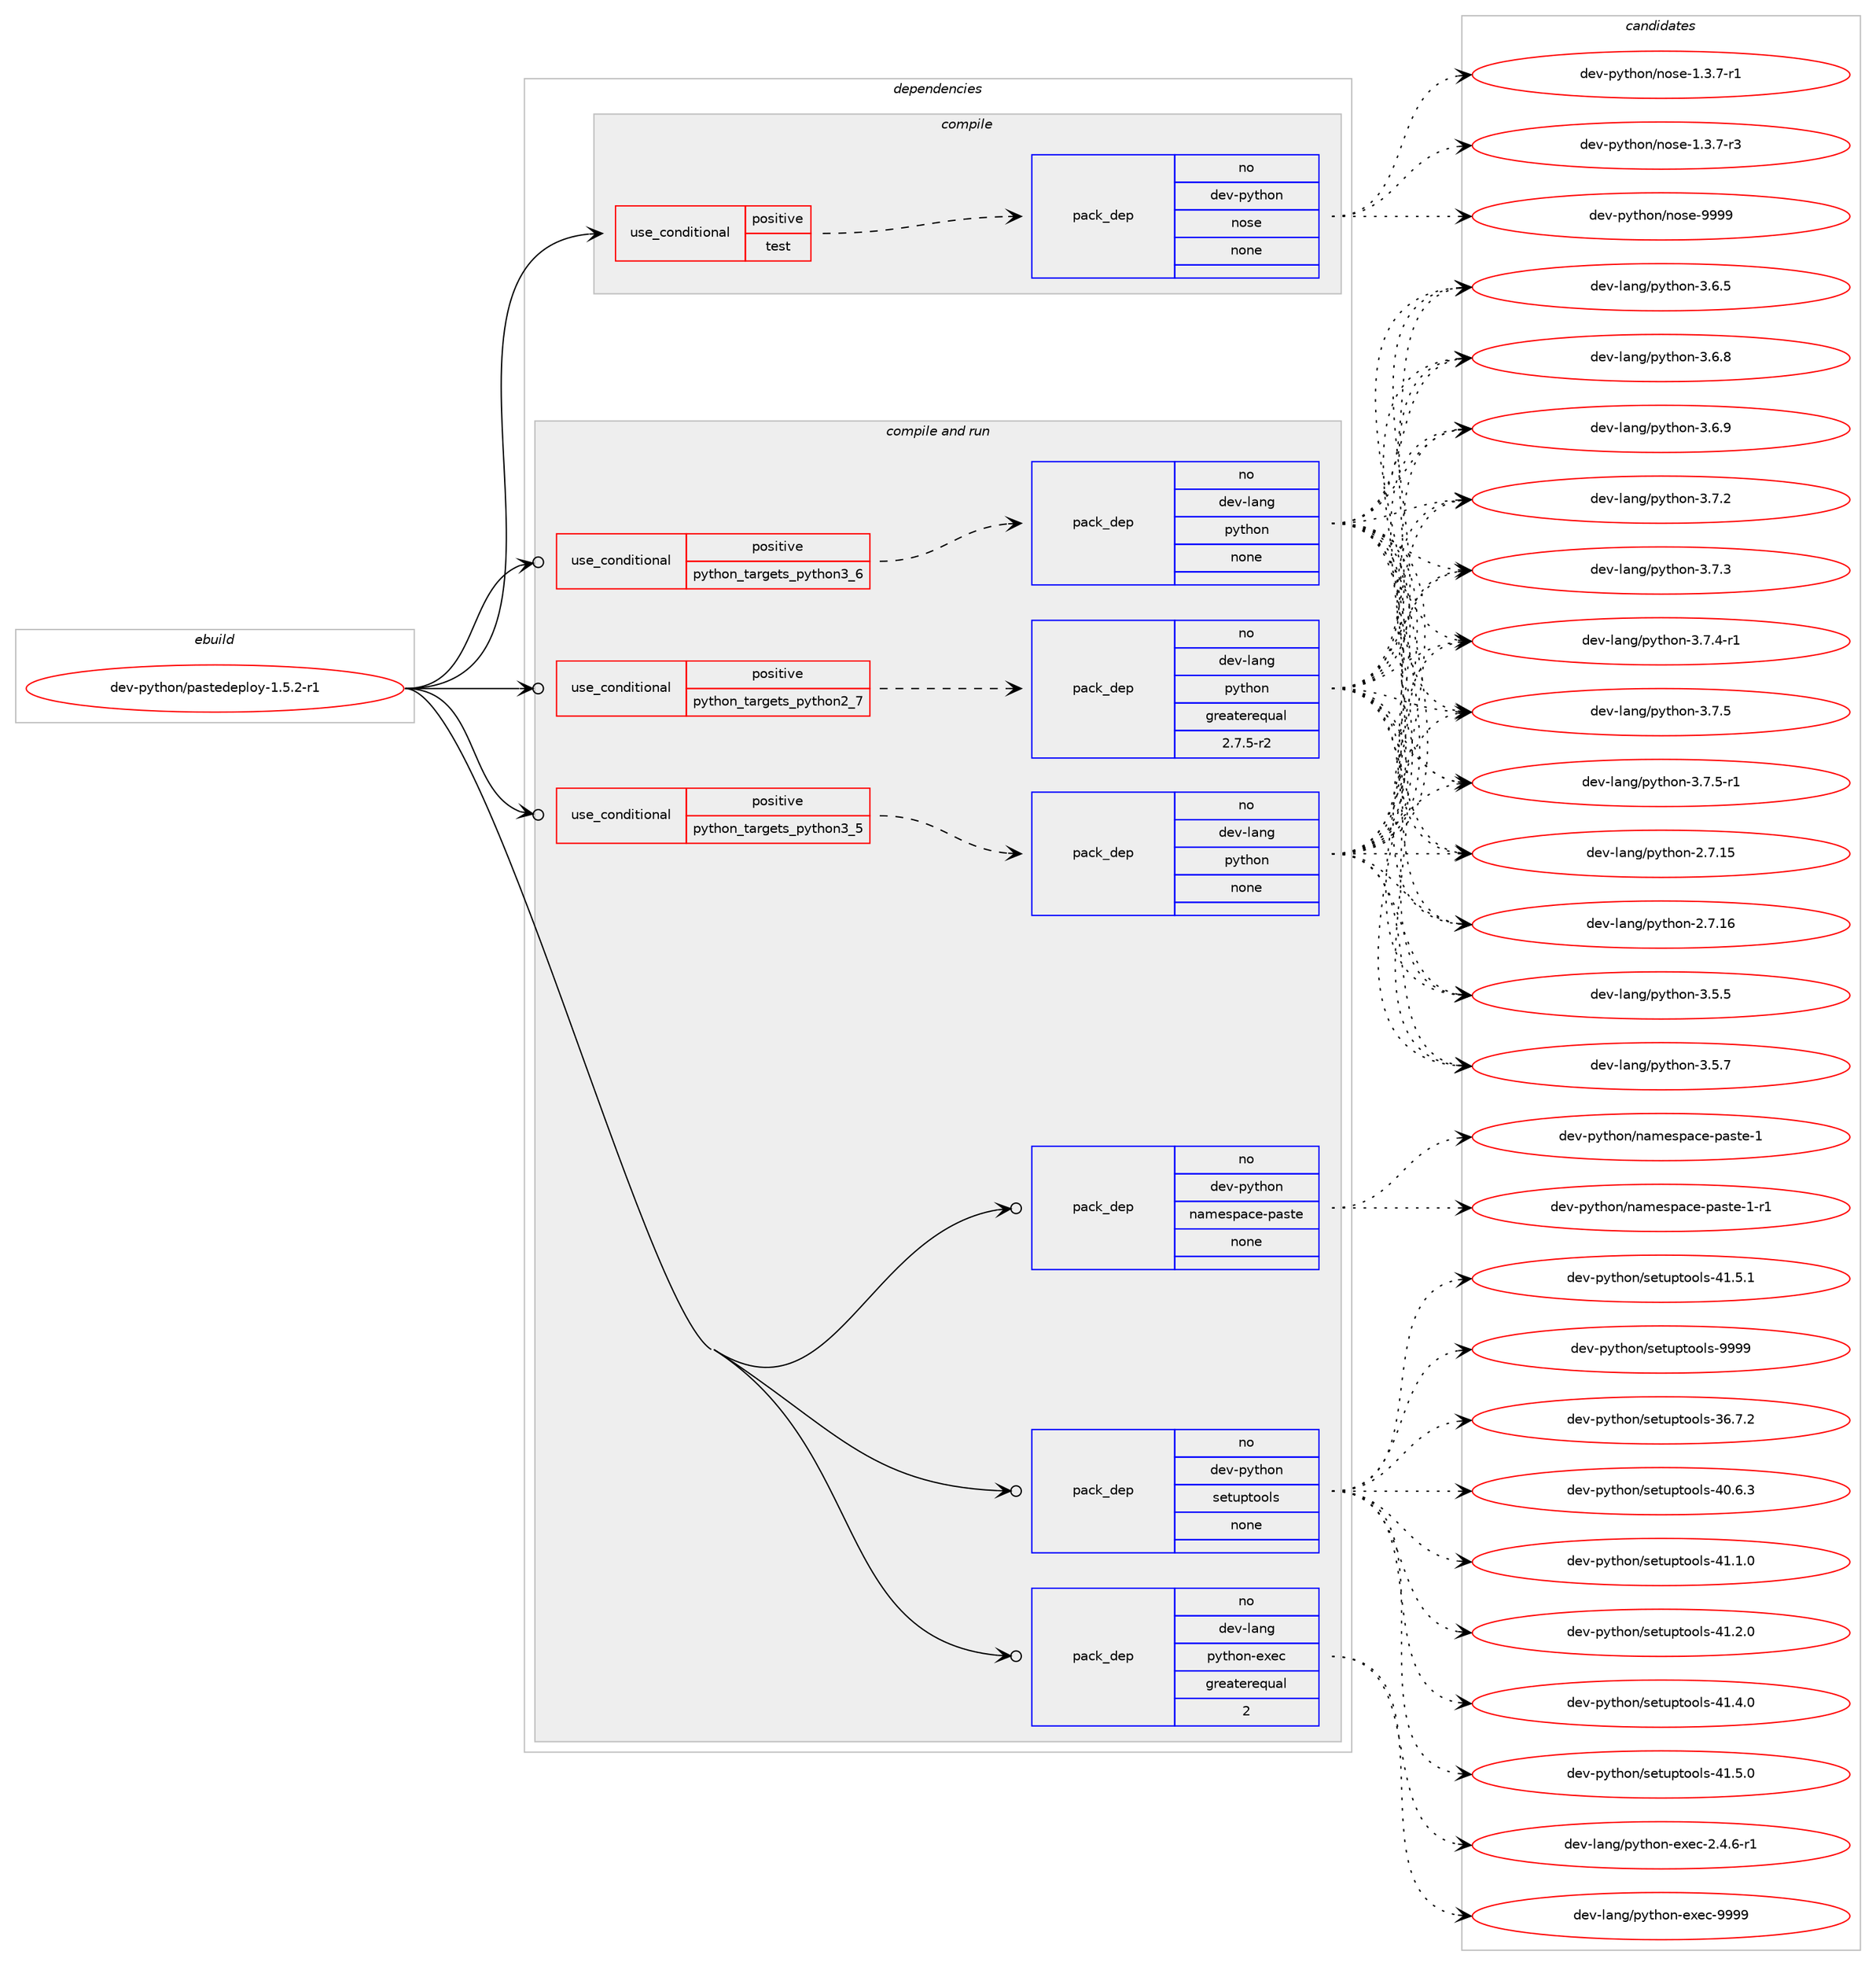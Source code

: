 digraph prolog {

# *************
# Graph options
# *************

newrank=true;
concentrate=true;
compound=true;
graph [rankdir=LR,fontname=Helvetica,fontsize=10,ranksep=1.5];#, ranksep=2.5, nodesep=0.2];
edge  [arrowhead=vee];
node  [fontname=Helvetica,fontsize=10];

# **********
# The ebuild
# **********

subgraph cluster_leftcol {
color=gray;
rank=same;
label=<<i>ebuild</i>>;
id [label="dev-python/pastedeploy-1.5.2-r1", color=red, width=4, href="../dev-python/pastedeploy-1.5.2-r1.svg"];
}

# ****************
# The dependencies
# ****************

subgraph cluster_midcol {
color=gray;
label=<<i>dependencies</i>>;
subgraph cluster_compile {
fillcolor="#eeeeee";
style=filled;
label=<<i>compile</i>>;
subgraph cond144150 {
dependency620903 [label=<<TABLE BORDER="0" CELLBORDER="1" CELLSPACING="0" CELLPADDING="4"><TR><TD ROWSPAN="3" CELLPADDING="10">use_conditional</TD></TR><TR><TD>positive</TD></TR><TR><TD>test</TD></TR></TABLE>>, shape=none, color=red];
subgraph pack464913 {
dependency620904 [label=<<TABLE BORDER="0" CELLBORDER="1" CELLSPACING="0" CELLPADDING="4" WIDTH="220"><TR><TD ROWSPAN="6" CELLPADDING="30">pack_dep</TD></TR><TR><TD WIDTH="110">no</TD></TR><TR><TD>dev-python</TD></TR><TR><TD>nose</TD></TR><TR><TD>none</TD></TR><TR><TD></TD></TR></TABLE>>, shape=none, color=blue];
}
dependency620903:e -> dependency620904:w [weight=20,style="dashed",arrowhead="vee"];
}
id:e -> dependency620903:w [weight=20,style="solid",arrowhead="vee"];
}
subgraph cluster_compileandrun {
fillcolor="#eeeeee";
style=filled;
label=<<i>compile and run</i>>;
subgraph cond144151 {
dependency620905 [label=<<TABLE BORDER="0" CELLBORDER="1" CELLSPACING="0" CELLPADDING="4"><TR><TD ROWSPAN="3" CELLPADDING="10">use_conditional</TD></TR><TR><TD>positive</TD></TR><TR><TD>python_targets_python2_7</TD></TR></TABLE>>, shape=none, color=red];
subgraph pack464914 {
dependency620906 [label=<<TABLE BORDER="0" CELLBORDER="1" CELLSPACING="0" CELLPADDING="4" WIDTH="220"><TR><TD ROWSPAN="6" CELLPADDING="30">pack_dep</TD></TR><TR><TD WIDTH="110">no</TD></TR><TR><TD>dev-lang</TD></TR><TR><TD>python</TD></TR><TR><TD>greaterequal</TD></TR><TR><TD>2.7.5-r2</TD></TR></TABLE>>, shape=none, color=blue];
}
dependency620905:e -> dependency620906:w [weight=20,style="dashed",arrowhead="vee"];
}
id:e -> dependency620905:w [weight=20,style="solid",arrowhead="odotvee"];
subgraph cond144152 {
dependency620907 [label=<<TABLE BORDER="0" CELLBORDER="1" CELLSPACING="0" CELLPADDING="4"><TR><TD ROWSPAN="3" CELLPADDING="10">use_conditional</TD></TR><TR><TD>positive</TD></TR><TR><TD>python_targets_python3_5</TD></TR></TABLE>>, shape=none, color=red];
subgraph pack464915 {
dependency620908 [label=<<TABLE BORDER="0" CELLBORDER="1" CELLSPACING="0" CELLPADDING="4" WIDTH="220"><TR><TD ROWSPAN="6" CELLPADDING="30">pack_dep</TD></TR><TR><TD WIDTH="110">no</TD></TR><TR><TD>dev-lang</TD></TR><TR><TD>python</TD></TR><TR><TD>none</TD></TR><TR><TD></TD></TR></TABLE>>, shape=none, color=blue];
}
dependency620907:e -> dependency620908:w [weight=20,style="dashed",arrowhead="vee"];
}
id:e -> dependency620907:w [weight=20,style="solid",arrowhead="odotvee"];
subgraph cond144153 {
dependency620909 [label=<<TABLE BORDER="0" CELLBORDER="1" CELLSPACING="0" CELLPADDING="4"><TR><TD ROWSPAN="3" CELLPADDING="10">use_conditional</TD></TR><TR><TD>positive</TD></TR><TR><TD>python_targets_python3_6</TD></TR></TABLE>>, shape=none, color=red];
subgraph pack464916 {
dependency620910 [label=<<TABLE BORDER="0" CELLBORDER="1" CELLSPACING="0" CELLPADDING="4" WIDTH="220"><TR><TD ROWSPAN="6" CELLPADDING="30">pack_dep</TD></TR><TR><TD WIDTH="110">no</TD></TR><TR><TD>dev-lang</TD></TR><TR><TD>python</TD></TR><TR><TD>none</TD></TR><TR><TD></TD></TR></TABLE>>, shape=none, color=blue];
}
dependency620909:e -> dependency620910:w [weight=20,style="dashed",arrowhead="vee"];
}
id:e -> dependency620909:w [weight=20,style="solid",arrowhead="odotvee"];
subgraph pack464917 {
dependency620911 [label=<<TABLE BORDER="0" CELLBORDER="1" CELLSPACING="0" CELLPADDING="4" WIDTH="220"><TR><TD ROWSPAN="6" CELLPADDING="30">pack_dep</TD></TR><TR><TD WIDTH="110">no</TD></TR><TR><TD>dev-lang</TD></TR><TR><TD>python-exec</TD></TR><TR><TD>greaterequal</TD></TR><TR><TD>2</TD></TR></TABLE>>, shape=none, color=blue];
}
id:e -> dependency620911:w [weight=20,style="solid",arrowhead="odotvee"];
subgraph pack464918 {
dependency620912 [label=<<TABLE BORDER="0" CELLBORDER="1" CELLSPACING="0" CELLPADDING="4" WIDTH="220"><TR><TD ROWSPAN="6" CELLPADDING="30">pack_dep</TD></TR><TR><TD WIDTH="110">no</TD></TR><TR><TD>dev-python</TD></TR><TR><TD>namespace-paste</TD></TR><TR><TD>none</TD></TR><TR><TD></TD></TR></TABLE>>, shape=none, color=blue];
}
id:e -> dependency620912:w [weight=20,style="solid",arrowhead="odotvee"];
subgraph pack464919 {
dependency620913 [label=<<TABLE BORDER="0" CELLBORDER="1" CELLSPACING="0" CELLPADDING="4" WIDTH="220"><TR><TD ROWSPAN="6" CELLPADDING="30">pack_dep</TD></TR><TR><TD WIDTH="110">no</TD></TR><TR><TD>dev-python</TD></TR><TR><TD>setuptools</TD></TR><TR><TD>none</TD></TR><TR><TD></TD></TR></TABLE>>, shape=none, color=blue];
}
id:e -> dependency620913:w [weight=20,style="solid",arrowhead="odotvee"];
}
subgraph cluster_run {
fillcolor="#eeeeee";
style=filled;
label=<<i>run</i>>;
}
}

# **************
# The candidates
# **************

subgraph cluster_choices {
rank=same;
color=gray;
label=<<i>candidates</i>>;

subgraph choice464913 {
color=black;
nodesep=1;
choice10010111845112121116104111110471101111151014549465146554511449 [label="dev-python/nose-1.3.7-r1", color=red, width=4,href="../dev-python/nose-1.3.7-r1.svg"];
choice10010111845112121116104111110471101111151014549465146554511451 [label="dev-python/nose-1.3.7-r3", color=red, width=4,href="../dev-python/nose-1.3.7-r3.svg"];
choice10010111845112121116104111110471101111151014557575757 [label="dev-python/nose-9999", color=red, width=4,href="../dev-python/nose-9999.svg"];
dependency620904:e -> choice10010111845112121116104111110471101111151014549465146554511449:w [style=dotted,weight="100"];
dependency620904:e -> choice10010111845112121116104111110471101111151014549465146554511451:w [style=dotted,weight="100"];
dependency620904:e -> choice10010111845112121116104111110471101111151014557575757:w [style=dotted,weight="100"];
}
subgraph choice464914 {
color=black;
nodesep=1;
choice10010111845108971101034711212111610411111045504655464953 [label="dev-lang/python-2.7.15", color=red, width=4,href="../dev-lang/python-2.7.15.svg"];
choice10010111845108971101034711212111610411111045504655464954 [label="dev-lang/python-2.7.16", color=red, width=4,href="../dev-lang/python-2.7.16.svg"];
choice100101118451089711010347112121116104111110455146534653 [label="dev-lang/python-3.5.5", color=red, width=4,href="../dev-lang/python-3.5.5.svg"];
choice100101118451089711010347112121116104111110455146534655 [label="dev-lang/python-3.5.7", color=red, width=4,href="../dev-lang/python-3.5.7.svg"];
choice100101118451089711010347112121116104111110455146544653 [label="dev-lang/python-3.6.5", color=red, width=4,href="../dev-lang/python-3.6.5.svg"];
choice100101118451089711010347112121116104111110455146544656 [label="dev-lang/python-3.6.8", color=red, width=4,href="../dev-lang/python-3.6.8.svg"];
choice100101118451089711010347112121116104111110455146544657 [label="dev-lang/python-3.6.9", color=red, width=4,href="../dev-lang/python-3.6.9.svg"];
choice100101118451089711010347112121116104111110455146554650 [label="dev-lang/python-3.7.2", color=red, width=4,href="../dev-lang/python-3.7.2.svg"];
choice100101118451089711010347112121116104111110455146554651 [label="dev-lang/python-3.7.3", color=red, width=4,href="../dev-lang/python-3.7.3.svg"];
choice1001011184510897110103471121211161041111104551465546524511449 [label="dev-lang/python-3.7.4-r1", color=red, width=4,href="../dev-lang/python-3.7.4-r1.svg"];
choice100101118451089711010347112121116104111110455146554653 [label="dev-lang/python-3.7.5", color=red, width=4,href="../dev-lang/python-3.7.5.svg"];
choice1001011184510897110103471121211161041111104551465546534511449 [label="dev-lang/python-3.7.5-r1", color=red, width=4,href="../dev-lang/python-3.7.5-r1.svg"];
dependency620906:e -> choice10010111845108971101034711212111610411111045504655464953:w [style=dotted,weight="100"];
dependency620906:e -> choice10010111845108971101034711212111610411111045504655464954:w [style=dotted,weight="100"];
dependency620906:e -> choice100101118451089711010347112121116104111110455146534653:w [style=dotted,weight="100"];
dependency620906:e -> choice100101118451089711010347112121116104111110455146534655:w [style=dotted,weight="100"];
dependency620906:e -> choice100101118451089711010347112121116104111110455146544653:w [style=dotted,weight="100"];
dependency620906:e -> choice100101118451089711010347112121116104111110455146544656:w [style=dotted,weight="100"];
dependency620906:e -> choice100101118451089711010347112121116104111110455146544657:w [style=dotted,weight="100"];
dependency620906:e -> choice100101118451089711010347112121116104111110455146554650:w [style=dotted,weight="100"];
dependency620906:e -> choice100101118451089711010347112121116104111110455146554651:w [style=dotted,weight="100"];
dependency620906:e -> choice1001011184510897110103471121211161041111104551465546524511449:w [style=dotted,weight="100"];
dependency620906:e -> choice100101118451089711010347112121116104111110455146554653:w [style=dotted,weight="100"];
dependency620906:e -> choice1001011184510897110103471121211161041111104551465546534511449:w [style=dotted,weight="100"];
}
subgraph choice464915 {
color=black;
nodesep=1;
choice10010111845108971101034711212111610411111045504655464953 [label="dev-lang/python-2.7.15", color=red, width=4,href="../dev-lang/python-2.7.15.svg"];
choice10010111845108971101034711212111610411111045504655464954 [label="dev-lang/python-2.7.16", color=red, width=4,href="../dev-lang/python-2.7.16.svg"];
choice100101118451089711010347112121116104111110455146534653 [label="dev-lang/python-3.5.5", color=red, width=4,href="../dev-lang/python-3.5.5.svg"];
choice100101118451089711010347112121116104111110455146534655 [label="dev-lang/python-3.5.7", color=red, width=4,href="../dev-lang/python-3.5.7.svg"];
choice100101118451089711010347112121116104111110455146544653 [label="dev-lang/python-3.6.5", color=red, width=4,href="../dev-lang/python-3.6.5.svg"];
choice100101118451089711010347112121116104111110455146544656 [label="dev-lang/python-3.6.8", color=red, width=4,href="../dev-lang/python-3.6.8.svg"];
choice100101118451089711010347112121116104111110455146544657 [label="dev-lang/python-3.6.9", color=red, width=4,href="../dev-lang/python-3.6.9.svg"];
choice100101118451089711010347112121116104111110455146554650 [label="dev-lang/python-3.7.2", color=red, width=4,href="../dev-lang/python-3.7.2.svg"];
choice100101118451089711010347112121116104111110455146554651 [label="dev-lang/python-3.7.3", color=red, width=4,href="../dev-lang/python-3.7.3.svg"];
choice1001011184510897110103471121211161041111104551465546524511449 [label="dev-lang/python-3.7.4-r1", color=red, width=4,href="../dev-lang/python-3.7.4-r1.svg"];
choice100101118451089711010347112121116104111110455146554653 [label="dev-lang/python-3.7.5", color=red, width=4,href="../dev-lang/python-3.7.5.svg"];
choice1001011184510897110103471121211161041111104551465546534511449 [label="dev-lang/python-3.7.5-r1", color=red, width=4,href="../dev-lang/python-3.7.5-r1.svg"];
dependency620908:e -> choice10010111845108971101034711212111610411111045504655464953:w [style=dotted,weight="100"];
dependency620908:e -> choice10010111845108971101034711212111610411111045504655464954:w [style=dotted,weight="100"];
dependency620908:e -> choice100101118451089711010347112121116104111110455146534653:w [style=dotted,weight="100"];
dependency620908:e -> choice100101118451089711010347112121116104111110455146534655:w [style=dotted,weight="100"];
dependency620908:e -> choice100101118451089711010347112121116104111110455146544653:w [style=dotted,weight="100"];
dependency620908:e -> choice100101118451089711010347112121116104111110455146544656:w [style=dotted,weight="100"];
dependency620908:e -> choice100101118451089711010347112121116104111110455146544657:w [style=dotted,weight="100"];
dependency620908:e -> choice100101118451089711010347112121116104111110455146554650:w [style=dotted,weight="100"];
dependency620908:e -> choice100101118451089711010347112121116104111110455146554651:w [style=dotted,weight="100"];
dependency620908:e -> choice1001011184510897110103471121211161041111104551465546524511449:w [style=dotted,weight="100"];
dependency620908:e -> choice100101118451089711010347112121116104111110455146554653:w [style=dotted,weight="100"];
dependency620908:e -> choice1001011184510897110103471121211161041111104551465546534511449:w [style=dotted,weight="100"];
}
subgraph choice464916 {
color=black;
nodesep=1;
choice10010111845108971101034711212111610411111045504655464953 [label="dev-lang/python-2.7.15", color=red, width=4,href="../dev-lang/python-2.7.15.svg"];
choice10010111845108971101034711212111610411111045504655464954 [label="dev-lang/python-2.7.16", color=red, width=4,href="../dev-lang/python-2.7.16.svg"];
choice100101118451089711010347112121116104111110455146534653 [label="dev-lang/python-3.5.5", color=red, width=4,href="../dev-lang/python-3.5.5.svg"];
choice100101118451089711010347112121116104111110455146534655 [label="dev-lang/python-3.5.7", color=red, width=4,href="../dev-lang/python-3.5.7.svg"];
choice100101118451089711010347112121116104111110455146544653 [label="dev-lang/python-3.6.5", color=red, width=4,href="../dev-lang/python-3.6.5.svg"];
choice100101118451089711010347112121116104111110455146544656 [label="dev-lang/python-3.6.8", color=red, width=4,href="../dev-lang/python-3.6.8.svg"];
choice100101118451089711010347112121116104111110455146544657 [label="dev-lang/python-3.6.9", color=red, width=4,href="../dev-lang/python-3.6.9.svg"];
choice100101118451089711010347112121116104111110455146554650 [label="dev-lang/python-3.7.2", color=red, width=4,href="../dev-lang/python-3.7.2.svg"];
choice100101118451089711010347112121116104111110455146554651 [label="dev-lang/python-3.7.3", color=red, width=4,href="../dev-lang/python-3.7.3.svg"];
choice1001011184510897110103471121211161041111104551465546524511449 [label="dev-lang/python-3.7.4-r1", color=red, width=4,href="../dev-lang/python-3.7.4-r1.svg"];
choice100101118451089711010347112121116104111110455146554653 [label="dev-lang/python-3.7.5", color=red, width=4,href="../dev-lang/python-3.7.5.svg"];
choice1001011184510897110103471121211161041111104551465546534511449 [label="dev-lang/python-3.7.5-r1", color=red, width=4,href="../dev-lang/python-3.7.5-r1.svg"];
dependency620910:e -> choice10010111845108971101034711212111610411111045504655464953:w [style=dotted,weight="100"];
dependency620910:e -> choice10010111845108971101034711212111610411111045504655464954:w [style=dotted,weight="100"];
dependency620910:e -> choice100101118451089711010347112121116104111110455146534653:w [style=dotted,weight="100"];
dependency620910:e -> choice100101118451089711010347112121116104111110455146534655:w [style=dotted,weight="100"];
dependency620910:e -> choice100101118451089711010347112121116104111110455146544653:w [style=dotted,weight="100"];
dependency620910:e -> choice100101118451089711010347112121116104111110455146544656:w [style=dotted,weight="100"];
dependency620910:e -> choice100101118451089711010347112121116104111110455146544657:w [style=dotted,weight="100"];
dependency620910:e -> choice100101118451089711010347112121116104111110455146554650:w [style=dotted,weight="100"];
dependency620910:e -> choice100101118451089711010347112121116104111110455146554651:w [style=dotted,weight="100"];
dependency620910:e -> choice1001011184510897110103471121211161041111104551465546524511449:w [style=dotted,weight="100"];
dependency620910:e -> choice100101118451089711010347112121116104111110455146554653:w [style=dotted,weight="100"];
dependency620910:e -> choice1001011184510897110103471121211161041111104551465546534511449:w [style=dotted,weight="100"];
}
subgraph choice464917 {
color=black;
nodesep=1;
choice10010111845108971101034711212111610411111045101120101994550465246544511449 [label="dev-lang/python-exec-2.4.6-r1", color=red, width=4,href="../dev-lang/python-exec-2.4.6-r1.svg"];
choice10010111845108971101034711212111610411111045101120101994557575757 [label="dev-lang/python-exec-9999", color=red, width=4,href="../dev-lang/python-exec-9999.svg"];
dependency620911:e -> choice10010111845108971101034711212111610411111045101120101994550465246544511449:w [style=dotted,weight="100"];
dependency620911:e -> choice10010111845108971101034711212111610411111045101120101994557575757:w [style=dotted,weight="100"];
}
subgraph choice464918 {
color=black;
nodesep=1;
choice100101118451121211161041111104711097109101115112979910145112971151161014549 [label="dev-python/namespace-paste-1", color=red, width=4,href="../dev-python/namespace-paste-1.svg"];
choice1001011184511212111610411111047110971091011151129799101451129711511610145494511449 [label="dev-python/namespace-paste-1-r1", color=red, width=4,href="../dev-python/namespace-paste-1-r1.svg"];
dependency620912:e -> choice100101118451121211161041111104711097109101115112979910145112971151161014549:w [style=dotted,weight="100"];
dependency620912:e -> choice1001011184511212111610411111047110971091011151129799101451129711511610145494511449:w [style=dotted,weight="100"];
}
subgraph choice464919 {
color=black;
nodesep=1;
choice100101118451121211161041111104711510111611711211611111110811545515446554650 [label="dev-python/setuptools-36.7.2", color=red, width=4,href="../dev-python/setuptools-36.7.2.svg"];
choice100101118451121211161041111104711510111611711211611111110811545524846544651 [label="dev-python/setuptools-40.6.3", color=red, width=4,href="../dev-python/setuptools-40.6.3.svg"];
choice100101118451121211161041111104711510111611711211611111110811545524946494648 [label="dev-python/setuptools-41.1.0", color=red, width=4,href="../dev-python/setuptools-41.1.0.svg"];
choice100101118451121211161041111104711510111611711211611111110811545524946504648 [label="dev-python/setuptools-41.2.0", color=red, width=4,href="../dev-python/setuptools-41.2.0.svg"];
choice100101118451121211161041111104711510111611711211611111110811545524946524648 [label="dev-python/setuptools-41.4.0", color=red, width=4,href="../dev-python/setuptools-41.4.0.svg"];
choice100101118451121211161041111104711510111611711211611111110811545524946534648 [label="dev-python/setuptools-41.5.0", color=red, width=4,href="../dev-python/setuptools-41.5.0.svg"];
choice100101118451121211161041111104711510111611711211611111110811545524946534649 [label="dev-python/setuptools-41.5.1", color=red, width=4,href="../dev-python/setuptools-41.5.1.svg"];
choice10010111845112121116104111110471151011161171121161111111081154557575757 [label="dev-python/setuptools-9999", color=red, width=4,href="../dev-python/setuptools-9999.svg"];
dependency620913:e -> choice100101118451121211161041111104711510111611711211611111110811545515446554650:w [style=dotted,weight="100"];
dependency620913:e -> choice100101118451121211161041111104711510111611711211611111110811545524846544651:w [style=dotted,weight="100"];
dependency620913:e -> choice100101118451121211161041111104711510111611711211611111110811545524946494648:w [style=dotted,weight="100"];
dependency620913:e -> choice100101118451121211161041111104711510111611711211611111110811545524946504648:w [style=dotted,weight="100"];
dependency620913:e -> choice100101118451121211161041111104711510111611711211611111110811545524946524648:w [style=dotted,weight="100"];
dependency620913:e -> choice100101118451121211161041111104711510111611711211611111110811545524946534648:w [style=dotted,weight="100"];
dependency620913:e -> choice100101118451121211161041111104711510111611711211611111110811545524946534649:w [style=dotted,weight="100"];
dependency620913:e -> choice10010111845112121116104111110471151011161171121161111111081154557575757:w [style=dotted,weight="100"];
}
}

}
